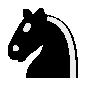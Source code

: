 % Converted from PostScript(TM) to MetaPost by pstoedit
% MetaPost backend contributed by Scott Pakin <scott+ps2ed_AT_pakin.org>
% pstoedit is Copyright (C) 1993 - 2020 Wolfgang Glunz <wglunz35_AT_pstoedit.net>

% Generate structured PostScript
prologues := 1;

% Display a given string with its *baseline* at a given location
% and with a given rotation angle
vardef showtext(expr origin)(expr angle)(expr string) =
  draw string infont defaultfont scaled defaultscale
    rotated angle shifted origin;
enddef;

beginfig(1);
fill (16.500000,26.250000)..controls (24.375000,25.500000) and (28.875000,20.250000)..(28.500000,4.500000)
	--(11.250000,4.500000)..controls (11.250000,11.250000) and (18.750000,9.375000)..(17.250000,20.250000)
	--cycle;
pickup pencircle scaled 1.125000bp;
draw (16.500000,26.250000)..controls (24.375000,25.500000) and (28.875000,20.250000)..(28.500000,4.500000)
	--(11.250000,4.500000)..controls (11.250000,11.250000) and (18.750000,9.375000)..(17.250000,20.250000);
pickup pencircle scaled 0.000000bp;
fill (18.000000,20.250000)..controls (18.285200,18.066401) and (13.835900,14.722700)..(12.000000,13.500000)
	..controls (9.750000,12.000000) and (9.886720,10.246100)..(8.250000,10.500000)
	..controls (7.468750,11.203100) and (9.308590,12.781300)..(8.250000,12.750000)
	..controls (7.500000,12.750000) and (8.390630,11.828100)..(7.500000,11.250000)
	..controls (6.750000,11.250000) and (4.496090,10.500000)..(4.500000,14.250000)
	..controls (4.500000,15.750000) and (9.000000,23.250000)..(9.000000,23.250000)
	..controls (9.000000,23.250000) and (10.418000,24.675800)..(10.500000,25.875000)
	..controls (9.953130,26.621099) and (10.125000,27.375000)..(10.125000,28.125000)
	..controls (10.875000,28.875000) and (12.375000,26.250000)..(12.375000,26.250000)
	--(13.875000,26.250000)..controls (13.875000,26.250000) and (14.460900,27.742201)..(15.750000,28.500000)
	..controls (16.500000,28.500000) and (16.500000,26.250000)..(16.500000,26.250000)
	--cycle;
pickup pencircle scaled 1.125000bp;
draw (18.000000,20.250000)..controls (18.285200,18.066401) and (13.835900,14.722700)..(12.000000,13.500000)
	..controls (9.750000,12.000000) and (9.886720,10.246100)..(8.250000,10.500000)
	..controls (7.468750,11.203100) and (9.308590,12.781300)..(8.250000,12.750000)
	..controls (7.500000,12.750000) and (8.390630,11.828100)..(7.500000,11.250000)
	..controls (6.750000,11.250000) and (4.496090,10.500000)..(4.500000,14.250000)
	..controls (4.500000,15.750000) and (9.000000,23.250000)..(9.000000,23.250000)
	..controls (9.000000,23.250000) and (10.418000,24.675800)..(10.500000,25.875000)
	..controls (9.953130,26.621099) and (10.125000,27.375000)..(10.125000,28.125000)
	..controls (10.875000,28.875000) and (12.375000,26.250000)..(12.375000,26.250000)
	--(13.875000,26.250000)..controls (13.875000,26.250000) and (14.460900,27.742201)..(15.750000,28.500000)
	..controls (16.500000,28.500000) and (16.500000,26.250000)..(16.500000,26.250000);
drawoptions (withcolor (0.925490,0.925490,0.925490));
pickup pencircle scaled 0.000000bp;
fill (7.125000,14.625000)..controls (7.125000,14.125000) and (6.375000,14.125000)..(6.375000,14.625000)
	..controls (6.375000,15.125000) and (7.125000,15.125000)..(7.125000,14.625000)
	--cycle;
fill (11.199200,21.937500)..controls (10.890600,21.394501) and (10.488300,21.039101)..(10.308600,21.144501)
	..controls (10.128900,21.250000) and (10.238300,21.773399)..(10.550800,22.312500)
	..controls (10.859400,22.855499) and (11.261700,23.210899)..(11.441400,23.105499)
	..controls (11.621100,23.000000) and (11.511700,22.476601)..(11.199200,21.937500)
	--cycle;
fill (11.199200,21.937500)--cycle;
pickup pencircle scaled 1.125000bp;
draw (7.125000,14.625000)..controls (7.125000,14.125000) and (6.375000,14.125000)..(6.375000,14.625000)
	..controls (6.375000,15.125000) and (7.125000,15.125000)..(7.125000,14.625000)
	--cycle;
draw (11.199200,21.937500)..controls (10.890600,21.394501) and (10.488300,21.039101)..(10.308600,21.144501)
	..controls (10.128900,21.250000) and (10.238300,21.773399)..(10.550800,22.312500)
	..controls (10.859400,22.855499) and (11.261700,23.210899)..(11.441400,23.105499)
	..controls (11.621100,23.000000) and (11.511700,22.476601)..(11.199200,21.937500)
	--cycle;
draw (11.199200,21.937500);
pickup pencircle scaled 0.000000bp;
fill (18.414101,25.949200)--(18.074200,24.863300)--(18.449200,24.750000)
	..controls (20.812500,24.000000) and (22.687500,22.882799)..(24.375000,19.687500)
	..controls (26.062500,16.492201) and (26.812500,11.953100)..(26.437500,4.500000)
	--(26.398399,4.125000)--(28.085899,4.125000)--(28.125000,4.500000)
	..controls (28.500000,12.046900) and (27.464800,17.136700)..(25.687500,20.503901)
	..controls (23.910200,23.871099) and (21.343800,25.484400)..(18.796900,25.875000)
	--cycle;
fill (18.414101,25.949200)--cycle;
endfig;
end
